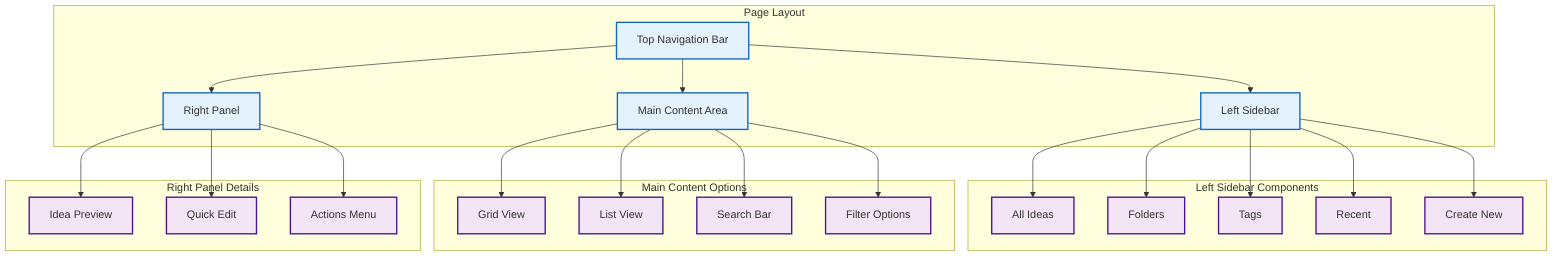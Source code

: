 graph TD
    subgraph Page Layout
        A[Top Navigation Bar]
        B[Left Sidebar]
        C[Main Content Area]
        D[Right Panel]
    end

    subgraph Left Sidebar Components
        B1[All Ideas]
        B2[Folders]
        B3[Tags]
        B4[Recent]
        B5[Create New]
    end

    subgraph Main Content Options
        C1[Grid View]
        C2[List View]
        C3[Search Bar]
        C4[Filter Options]
    end

    subgraph Right Panel Details
        D1[Idea Preview]
        D2[Quick Edit]
        D3[Actions Menu]
    end

    A --> B & C & D
    B --> B1 & B2 & B3 & B4 & B5
    C --> C1 & C2 & C3 & C4
    D --> D1 & D2 & D3

    classDef layout fill:#e3f2fd,stroke:#1565c0,stroke-width:2px
    classDef components fill:#f3e5f5,stroke:#4a148c,stroke-width:2px
    
    class A,B,C,D layout
    class B1,B2,B3,B4,B5,C1,C2,C3,C4,D1,D2,D3 components